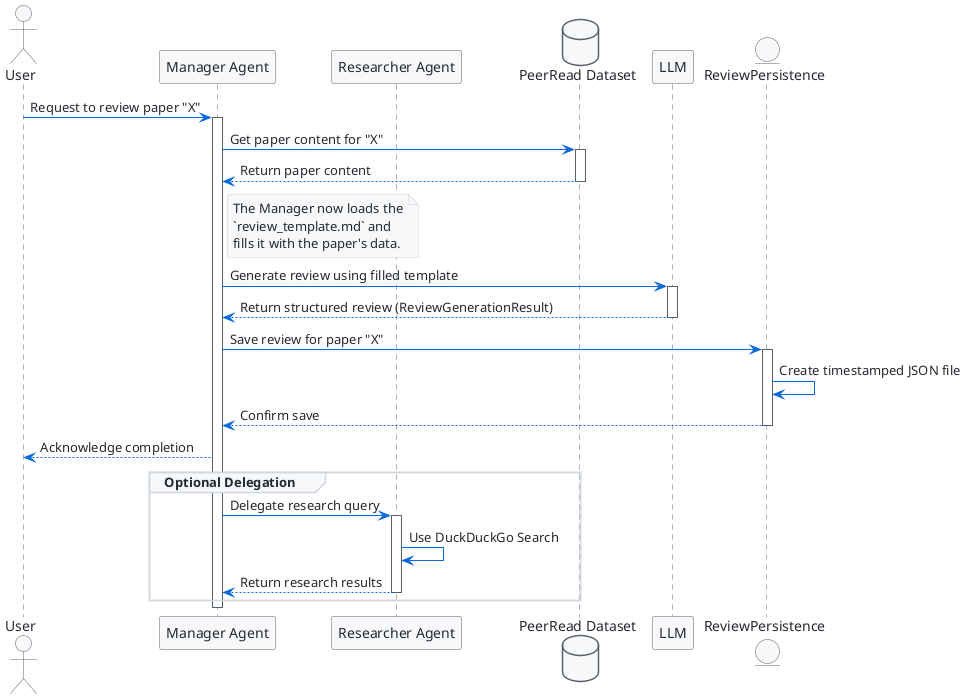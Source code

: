 @startuml MAS_review_workflow_light
' GitHub Light Theme (Primer)
' Sourced from: https://github.com/primer/github-vscode-theme

skinparam backgroundcolor #FFFFFF

skinparam actor {
    BackgroundColor #F6F8FA
    BorderColor #57606A
    FontColor #24292F
}
skinparam participant {
    BackgroundColor #F6F8FA
    BorderColor #57606A
    FontColor #24292F
}
skinparam database {
    BackgroundColor #F6F8FA
    BorderColor #57606A
    FontColor #24292F
}
skinparam entity {
    BackgroundColor #F6F8FA
    BorderColor #57606A
    FontColor #24292F
}
skinparam note {
    BackgroundColor #F6F8FA
    BorderColor #D0D7DE
    FontColor #24292F
}
skinparam sequence {
    ArrowColor #0969DA
    ArrowFontColor #24292F
    LifeLineBorderColor #57606A
    GroupBorderColor #D0D7DE
    GroupFontColor #24292F
    GroupHeaderFontColor #24292F
    GroupBackgroundColor #F6F8FA
}

actor User

participant "Manager Agent" as Manager
participant "Researcher Agent" as Researcher
database "PeerRead Dataset" as DB
participant "LLM" as LLM
entity "ReviewPersistence" as Persistence

User -> Manager: Request to review paper "X"
activate Manager

Manager -> DB: Get paper content for "X"
activate DB
DB --> Manager: Return paper content
deactivate DB

note right of Manager
  The Manager now loads the
  `review_template.md` and
  fills it with the paper's data.
end note

Manager -> LLM: Generate review using filled template
activate LLM
LLM --> Manager: Return structured review (ReviewGenerationResult)
deactivate LLM

Manager -> Persistence: Save review for paper "X"
activate Persistence
Persistence -> Persistence: Create timestamped JSON file
Persistence --> Manager: Confirm save
deactivate Persistence

Manager --> User: Acknowledge completion

group Optional Delegation
    Manager -> Researcher: Delegate research query
    activate Researcher
    Researcher -> Researcher: Use DuckDuckGo Search
    Researcher --> Manager: Return research results
    deactivate Researcher
end group

deactivate Manager

@enduml
